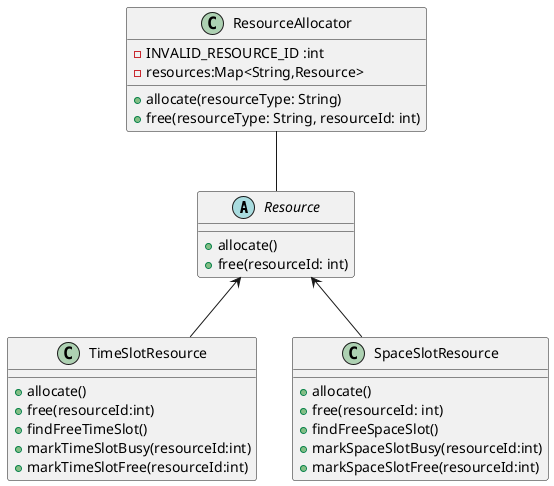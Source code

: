 @startuml ocp_ref
abstract class Resource{
    + allocate()
    + free(resourceId: int)
    }
class TimeSlotResource{
    +allocate()
    + free(resourceId:int)
    +findFreeTimeSlot() 
    + markTimeSlotBusy(resourceId:int)
    + markTimeSlotFree(resourceId:int)
    
}
class SpaceSlotResource{
    + allocate()
    + free(resourceId: int)
     +findFreeSpaceSlot() 
    + markSpaceSlotBusy(resourceId:int)
    + markSpaceSlotFree(resourceId:int)
}
class ResourceAllocator{
    - INVALID_RESOURCE_ID :int
    - resources:Map<String,Resource>
    + allocate(resourceType: String)
    + free(resourceType: String, resourceId: int)
}
Resource <-- TimeSlotResource
Resource <-- SpaceSlotResource
ResourceAllocator -- Resource
@enduml